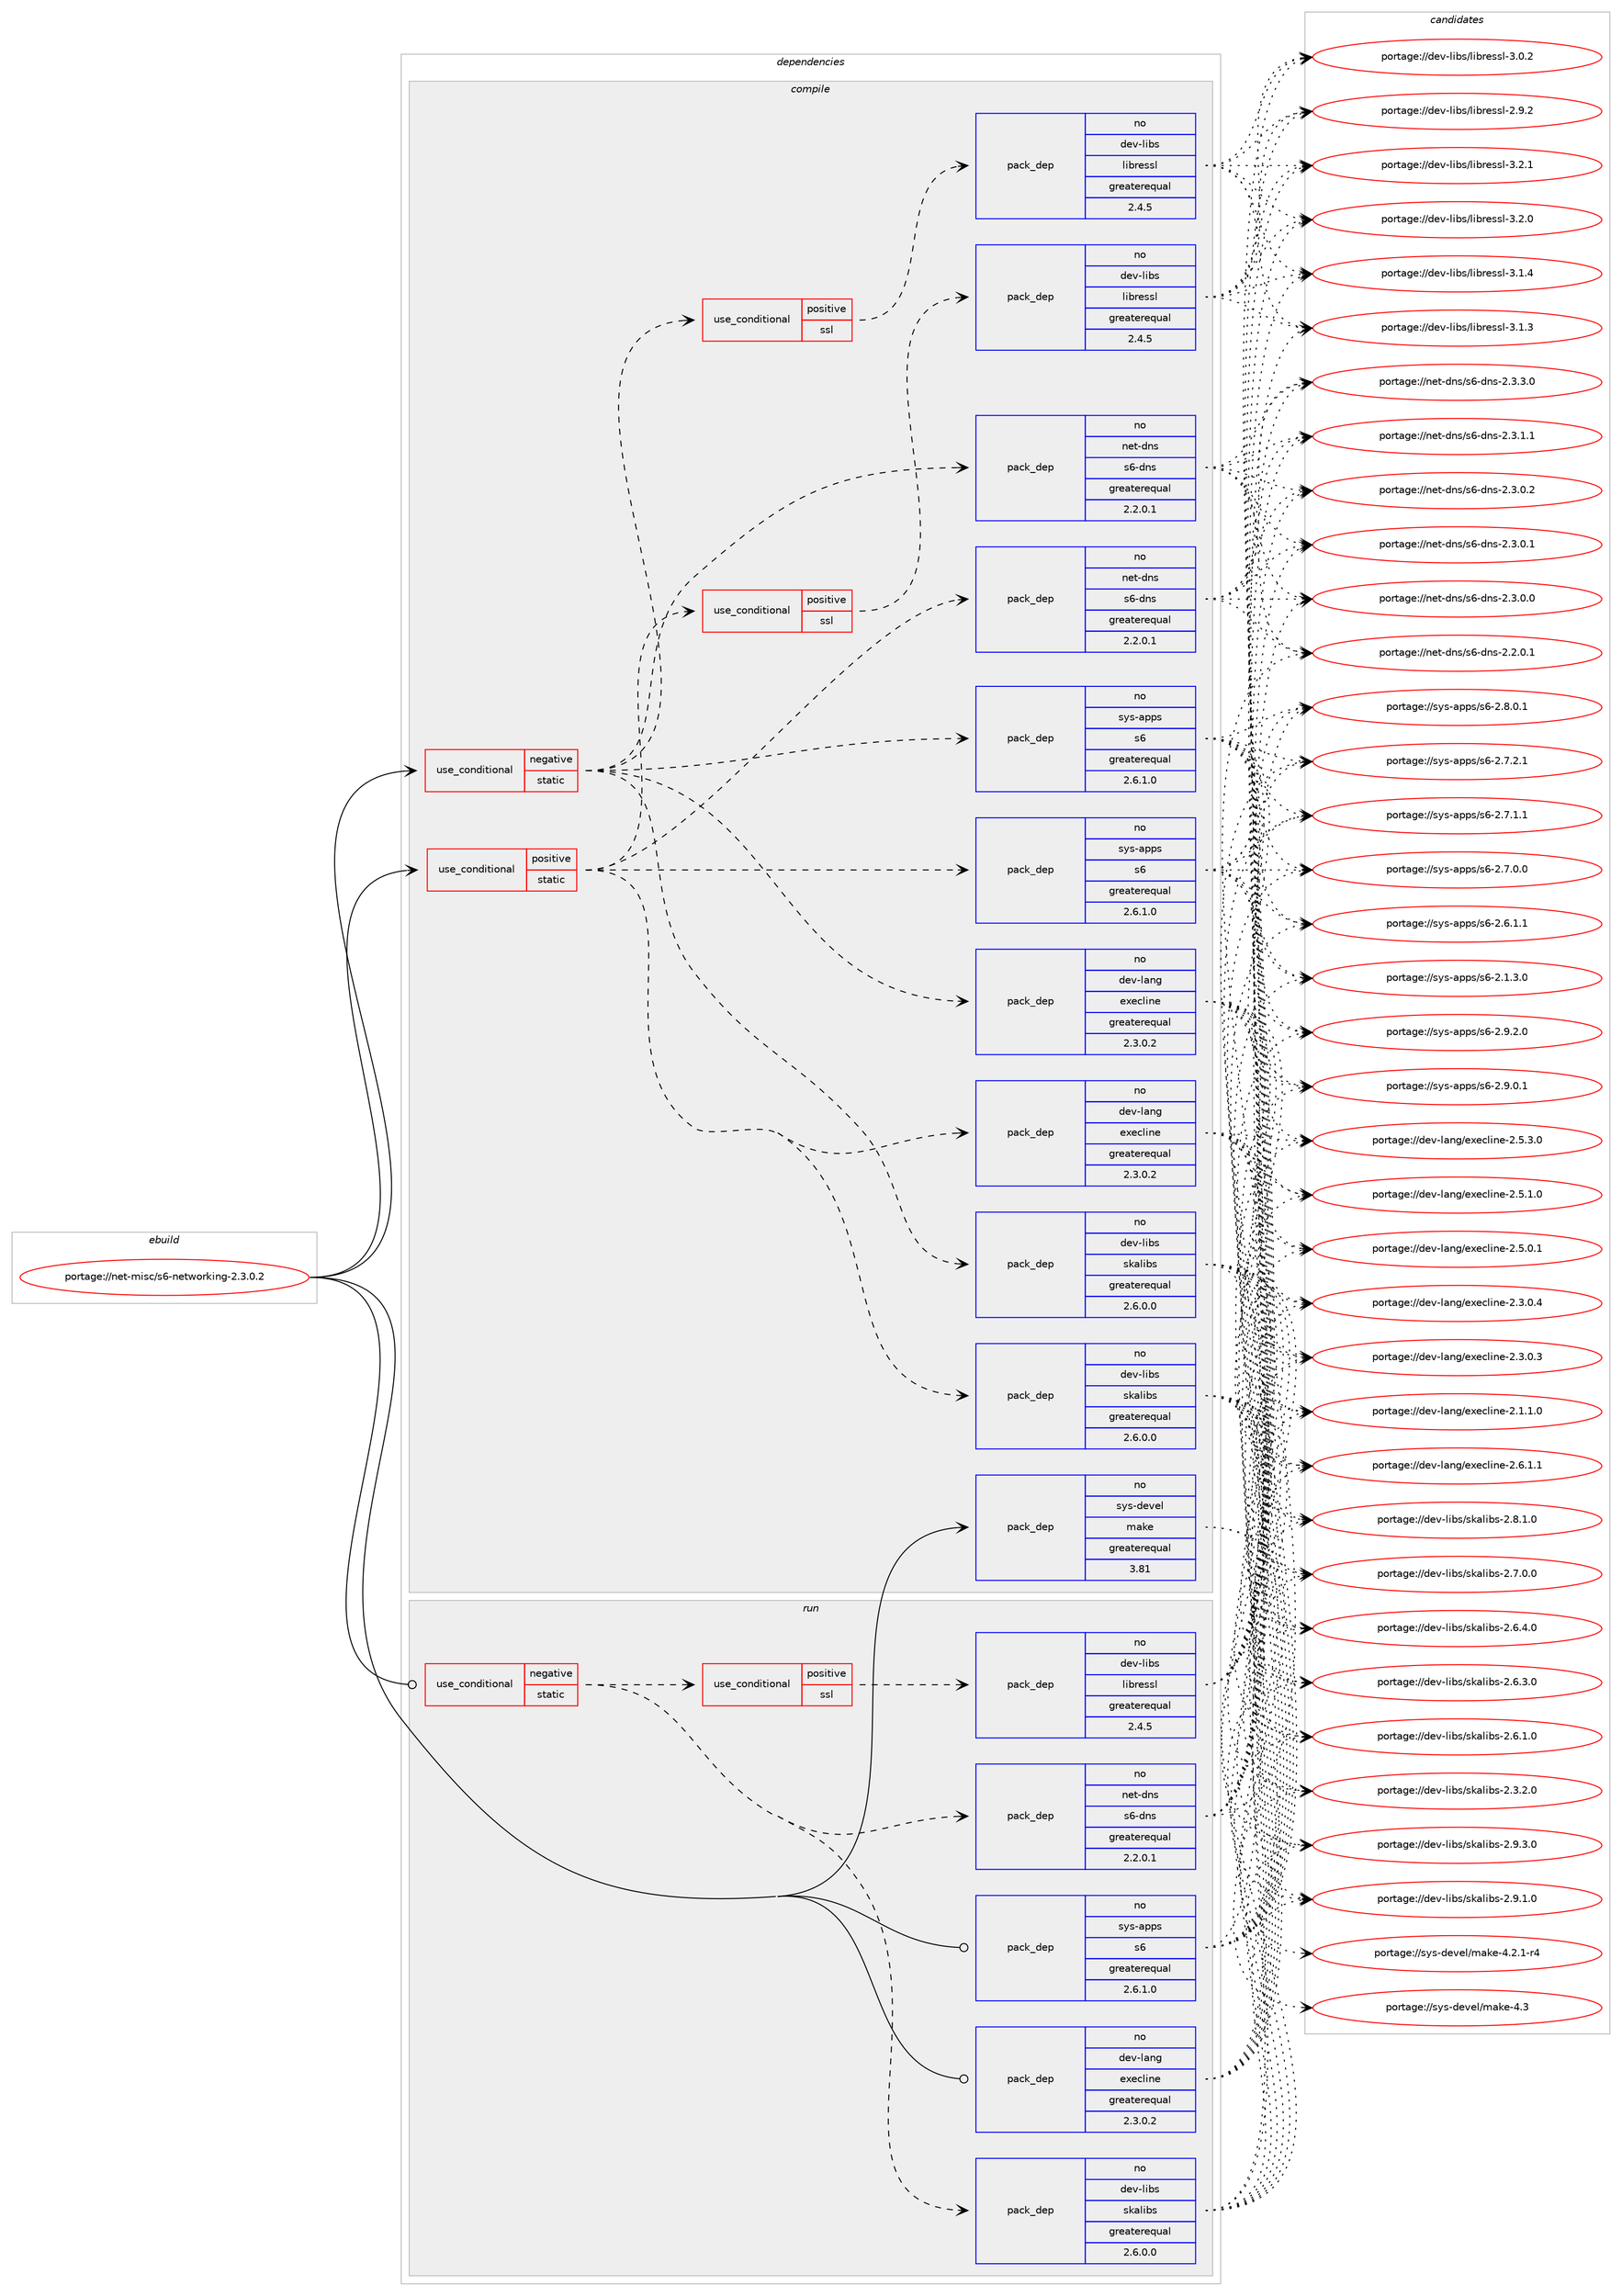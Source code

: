 digraph prolog {

# *************
# Graph options
# *************

newrank=true;
concentrate=true;
compound=true;
graph [rankdir=LR,fontname=Helvetica,fontsize=10,ranksep=1.5];#, ranksep=2.5, nodesep=0.2];
edge  [arrowhead=vee];
node  [fontname=Helvetica,fontsize=10];

# **********
# The ebuild
# **********

subgraph cluster_leftcol {
color=gray;
rank=same;
label=<<i>ebuild</i>>;
id [label="portage://net-misc/s6-networking-2.3.0.2", color=red, width=4, href="../net-misc/s6-networking-2.3.0.2.svg"];
}

# ****************
# The dependencies
# ****************

subgraph cluster_midcol {
color=gray;
label=<<i>dependencies</i>>;
subgraph cluster_compile {
fillcolor="#eeeeee";
style=filled;
label=<<i>compile</i>>;
subgraph cond367 {
dependency2860 [label=<<TABLE BORDER="0" CELLBORDER="1" CELLSPACING="0" CELLPADDING="4"><TR><TD ROWSPAN="3" CELLPADDING="10">use_conditional</TD></TR><TR><TD>negative</TD></TR><TR><TD>static</TD></TR></TABLE>>, shape=none, color=red];
subgraph pack2452 {
dependency2861 [label=<<TABLE BORDER="0" CELLBORDER="1" CELLSPACING="0" CELLPADDING="4" WIDTH="220"><TR><TD ROWSPAN="6" CELLPADDING="30">pack_dep</TD></TR><TR><TD WIDTH="110">no</TD></TR><TR><TD>dev-lang</TD></TR><TR><TD>execline</TD></TR><TR><TD>greaterequal</TD></TR><TR><TD>2.3.0.2</TD></TR></TABLE>>, shape=none, color=blue];
}
dependency2860:e -> dependency2861:w [weight=20,style="dashed",arrowhead="vee"];
subgraph pack2453 {
dependency2862 [label=<<TABLE BORDER="0" CELLBORDER="1" CELLSPACING="0" CELLPADDING="4" WIDTH="220"><TR><TD ROWSPAN="6" CELLPADDING="30">pack_dep</TD></TR><TR><TD WIDTH="110">no</TD></TR><TR><TD>dev-libs</TD></TR><TR><TD>skalibs</TD></TR><TR><TD>greaterequal</TD></TR><TR><TD>2.6.0.0</TD></TR></TABLE>>, shape=none, color=blue];
}
dependency2860:e -> dependency2862:w [weight=20,style="dashed",arrowhead="vee"];
subgraph pack2454 {
dependency2863 [label=<<TABLE BORDER="0" CELLBORDER="1" CELLSPACING="0" CELLPADDING="4" WIDTH="220"><TR><TD ROWSPAN="6" CELLPADDING="30">pack_dep</TD></TR><TR><TD WIDTH="110">no</TD></TR><TR><TD>net-dns</TD></TR><TR><TD>s6-dns</TD></TR><TR><TD>greaterequal</TD></TR><TR><TD>2.2.0.1</TD></TR></TABLE>>, shape=none, color=blue];
}
dependency2860:e -> dependency2863:w [weight=20,style="dashed",arrowhead="vee"];
subgraph pack2455 {
dependency2864 [label=<<TABLE BORDER="0" CELLBORDER="1" CELLSPACING="0" CELLPADDING="4" WIDTH="220"><TR><TD ROWSPAN="6" CELLPADDING="30">pack_dep</TD></TR><TR><TD WIDTH="110">no</TD></TR><TR><TD>sys-apps</TD></TR><TR><TD>s6</TD></TR><TR><TD>greaterequal</TD></TR><TR><TD>2.6.1.0</TD></TR></TABLE>>, shape=none, color=blue];
}
dependency2860:e -> dependency2864:w [weight=20,style="dashed",arrowhead="vee"];
subgraph cond368 {
dependency2865 [label=<<TABLE BORDER="0" CELLBORDER="1" CELLSPACING="0" CELLPADDING="4"><TR><TD ROWSPAN="3" CELLPADDING="10">use_conditional</TD></TR><TR><TD>positive</TD></TR><TR><TD>ssl</TD></TR></TABLE>>, shape=none, color=red];
subgraph pack2456 {
dependency2866 [label=<<TABLE BORDER="0" CELLBORDER="1" CELLSPACING="0" CELLPADDING="4" WIDTH="220"><TR><TD ROWSPAN="6" CELLPADDING="30">pack_dep</TD></TR><TR><TD WIDTH="110">no</TD></TR><TR><TD>dev-libs</TD></TR><TR><TD>libressl</TD></TR><TR><TD>greaterequal</TD></TR><TR><TD>2.4.5</TD></TR></TABLE>>, shape=none, color=blue];
}
dependency2865:e -> dependency2866:w [weight=20,style="dashed",arrowhead="vee"];
}
dependency2860:e -> dependency2865:w [weight=20,style="dashed",arrowhead="vee"];
}
id:e -> dependency2860:w [weight=20,style="solid",arrowhead="vee"];
subgraph cond369 {
dependency2867 [label=<<TABLE BORDER="0" CELLBORDER="1" CELLSPACING="0" CELLPADDING="4"><TR><TD ROWSPAN="3" CELLPADDING="10">use_conditional</TD></TR><TR><TD>positive</TD></TR><TR><TD>static</TD></TR></TABLE>>, shape=none, color=red];
subgraph pack2457 {
dependency2868 [label=<<TABLE BORDER="0" CELLBORDER="1" CELLSPACING="0" CELLPADDING="4" WIDTH="220"><TR><TD ROWSPAN="6" CELLPADDING="30">pack_dep</TD></TR><TR><TD WIDTH="110">no</TD></TR><TR><TD>dev-lang</TD></TR><TR><TD>execline</TD></TR><TR><TD>greaterequal</TD></TR><TR><TD>2.3.0.2</TD></TR></TABLE>>, shape=none, color=blue];
}
dependency2867:e -> dependency2868:w [weight=20,style="dashed",arrowhead="vee"];
subgraph pack2458 {
dependency2869 [label=<<TABLE BORDER="0" CELLBORDER="1" CELLSPACING="0" CELLPADDING="4" WIDTH="220"><TR><TD ROWSPAN="6" CELLPADDING="30">pack_dep</TD></TR><TR><TD WIDTH="110">no</TD></TR><TR><TD>dev-libs</TD></TR><TR><TD>skalibs</TD></TR><TR><TD>greaterequal</TD></TR><TR><TD>2.6.0.0</TD></TR></TABLE>>, shape=none, color=blue];
}
dependency2867:e -> dependency2869:w [weight=20,style="dashed",arrowhead="vee"];
subgraph pack2459 {
dependency2870 [label=<<TABLE BORDER="0" CELLBORDER="1" CELLSPACING="0" CELLPADDING="4" WIDTH="220"><TR><TD ROWSPAN="6" CELLPADDING="30">pack_dep</TD></TR><TR><TD WIDTH="110">no</TD></TR><TR><TD>net-dns</TD></TR><TR><TD>s6-dns</TD></TR><TR><TD>greaterequal</TD></TR><TR><TD>2.2.0.1</TD></TR></TABLE>>, shape=none, color=blue];
}
dependency2867:e -> dependency2870:w [weight=20,style="dashed",arrowhead="vee"];
subgraph pack2460 {
dependency2871 [label=<<TABLE BORDER="0" CELLBORDER="1" CELLSPACING="0" CELLPADDING="4" WIDTH="220"><TR><TD ROWSPAN="6" CELLPADDING="30">pack_dep</TD></TR><TR><TD WIDTH="110">no</TD></TR><TR><TD>sys-apps</TD></TR><TR><TD>s6</TD></TR><TR><TD>greaterequal</TD></TR><TR><TD>2.6.1.0</TD></TR></TABLE>>, shape=none, color=blue];
}
dependency2867:e -> dependency2871:w [weight=20,style="dashed",arrowhead="vee"];
subgraph cond370 {
dependency2872 [label=<<TABLE BORDER="0" CELLBORDER="1" CELLSPACING="0" CELLPADDING="4"><TR><TD ROWSPAN="3" CELLPADDING="10">use_conditional</TD></TR><TR><TD>positive</TD></TR><TR><TD>ssl</TD></TR></TABLE>>, shape=none, color=red];
subgraph pack2461 {
dependency2873 [label=<<TABLE BORDER="0" CELLBORDER="1" CELLSPACING="0" CELLPADDING="4" WIDTH="220"><TR><TD ROWSPAN="6" CELLPADDING="30">pack_dep</TD></TR><TR><TD WIDTH="110">no</TD></TR><TR><TD>dev-libs</TD></TR><TR><TD>libressl</TD></TR><TR><TD>greaterequal</TD></TR><TR><TD>2.4.5</TD></TR></TABLE>>, shape=none, color=blue];
}
dependency2872:e -> dependency2873:w [weight=20,style="dashed",arrowhead="vee"];
}
dependency2867:e -> dependency2872:w [weight=20,style="dashed",arrowhead="vee"];
}
id:e -> dependency2867:w [weight=20,style="solid",arrowhead="vee"];
subgraph pack2462 {
dependency2874 [label=<<TABLE BORDER="0" CELLBORDER="1" CELLSPACING="0" CELLPADDING="4" WIDTH="220"><TR><TD ROWSPAN="6" CELLPADDING="30">pack_dep</TD></TR><TR><TD WIDTH="110">no</TD></TR><TR><TD>sys-devel</TD></TR><TR><TD>make</TD></TR><TR><TD>greaterequal</TD></TR><TR><TD>3.81</TD></TR></TABLE>>, shape=none, color=blue];
}
id:e -> dependency2874:w [weight=20,style="solid",arrowhead="vee"];
}
subgraph cluster_compileandrun {
fillcolor="#eeeeee";
style=filled;
label=<<i>compile and run</i>>;
}
subgraph cluster_run {
fillcolor="#eeeeee";
style=filled;
label=<<i>run</i>>;
subgraph cond371 {
dependency2875 [label=<<TABLE BORDER="0" CELLBORDER="1" CELLSPACING="0" CELLPADDING="4"><TR><TD ROWSPAN="3" CELLPADDING="10">use_conditional</TD></TR><TR><TD>negative</TD></TR><TR><TD>static</TD></TR></TABLE>>, shape=none, color=red];
subgraph pack2463 {
dependency2876 [label=<<TABLE BORDER="0" CELLBORDER="1" CELLSPACING="0" CELLPADDING="4" WIDTH="220"><TR><TD ROWSPAN="6" CELLPADDING="30">pack_dep</TD></TR><TR><TD WIDTH="110">no</TD></TR><TR><TD>dev-libs</TD></TR><TR><TD>skalibs</TD></TR><TR><TD>greaterequal</TD></TR><TR><TD>2.6.0.0</TD></TR></TABLE>>, shape=none, color=blue];
}
dependency2875:e -> dependency2876:w [weight=20,style="dashed",arrowhead="vee"];
subgraph pack2464 {
dependency2877 [label=<<TABLE BORDER="0" CELLBORDER="1" CELLSPACING="0" CELLPADDING="4" WIDTH="220"><TR><TD ROWSPAN="6" CELLPADDING="30">pack_dep</TD></TR><TR><TD WIDTH="110">no</TD></TR><TR><TD>net-dns</TD></TR><TR><TD>s6-dns</TD></TR><TR><TD>greaterequal</TD></TR><TR><TD>2.2.0.1</TD></TR></TABLE>>, shape=none, color=blue];
}
dependency2875:e -> dependency2877:w [weight=20,style="dashed",arrowhead="vee"];
subgraph cond372 {
dependency2878 [label=<<TABLE BORDER="0" CELLBORDER="1" CELLSPACING="0" CELLPADDING="4"><TR><TD ROWSPAN="3" CELLPADDING="10">use_conditional</TD></TR><TR><TD>positive</TD></TR><TR><TD>ssl</TD></TR></TABLE>>, shape=none, color=red];
subgraph pack2465 {
dependency2879 [label=<<TABLE BORDER="0" CELLBORDER="1" CELLSPACING="0" CELLPADDING="4" WIDTH="220"><TR><TD ROWSPAN="6" CELLPADDING="30">pack_dep</TD></TR><TR><TD WIDTH="110">no</TD></TR><TR><TD>dev-libs</TD></TR><TR><TD>libressl</TD></TR><TR><TD>greaterequal</TD></TR><TR><TD>2.4.5</TD></TR></TABLE>>, shape=none, color=blue];
}
dependency2878:e -> dependency2879:w [weight=20,style="dashed",arrowhead="vee"];
}
dependency2875:e -> dependency2878:w [weight=20,style="dashed",arrowhead="vee"];
}
id:e -> dependency2875:w [weight=20,style="solid",arrowhead="odot"];
subgraph pack2466 {
dependency2880 [label=<<TABLE BORDER="0" CELLBORDER="1" CELLSPACING="0" CELLPADDING="4" WIDTH="220"><TR><TD ROWSPAN="6" CELLPADDING="30">pack_dep</TD></TR><TR><TD WIDTH="110">no</TD></TR><TR><TD>dev-lang</TD></TR><TR><TD>execline</TD></TR><TR><TD>greaterequal</TD></TR><TR><TD>2.3.0.2</TD></TR></TABLE>>, shape=none, color=blue];
}
id:e -> dependency2880:w [weight=20,style="solid",arrowhead="odot"];
subgraph pack2467 {
dependency2881 [label=<<TABLE BORDER="0" CELLBORDER="1" CELLSPACING="0" CELLPADDING="4" WIDTH="220"><TR><TD ROWSPAN="6" CELLPADDING="30">pack_dep</TD></TR><TR><TD WIDTH="110">no</TD></TR><TR><TD>sys-apps</TD></TR><TR><TD>s6</TD></TR><TR><TD>greaterequal</TD></TR><TR><TD>2.6.1.0</TD></TR></TABLE>>, shape=none, color=blue];
}
id:e -> dependency2881:w [weight=20,style="solid",arrowhead="odot"];
}
}

# **************
# The candidates
# **************

subgraph cluster_choices {
rank=same;
color=gray;
label=<<i>candidates</i>>;

subgraph choice2452 {
color=black;
nodesep=1;
choice100101118451089711010347101120101991081051101014550465446494649 [label="portage://dev-lang/execline-2.6.1.1", color=red, width=4,href="../dev-lang/execline-2.6.1.1.svg"];
choice100101118451089711010347101120101991081051101014550465346514648 [label="portage://dev-lang/execline-2.5.3.0", color=red, width=4,href="../dev-lang/execline-2.5.3.0.svg"];
choice100101118451089711010347101120101991081051101014550465346494648 [label="portage://dev-lang/execline-2.5.1.0", color=red, width=4,href="../dev-lang/execline-2.5.1.0.svg"];
choice100101118451089711010347101120101991081051101014550465346484649 [label="portage://dev-lang/execline-2.5.0.1", color=red, width=4,href="../dev-lang/execline-2.5.0.1.svg"];
choice100101118451089711010347101120101991081051101014550465146484652 [label="portage://dev-lang/execline-2.3.0.4", color=red, width=4,href="../dev-lang/execline-2.3.0.4.svg"];
choice100101118451089711010347101120101991081051101014550465146484651 [label="portage://dev-lang/execline-2.3.0.3", color=red, width=4,href="../dev-lang/execline-2.3.0.3.svg"];
choice100101118451089711010347101120101991081051101014550464946494648 [label="portage://dev-lang/execline-2.1.1.0", color=red, width=4,href="../dev-lang/execline-2.1.1.0.svg"];
dependency2861:e -> choice100101118451089711010347101120101991081051101014550465446494649:w [style=dotted,weight="100"];
dependency2861:e -> choice100101118451089711010347101120101991081051101014550465346514648:w [style=dotted,weight="100"];
dependency2861:e -> choice100101118451089711010347101120101991081051101014550465346494648:w [style=dotted,weight="100"];
dependency2861:e -> choice100101118451089711010347101120101991081051101014550465346484649:w [style=dotted,weight="100"];
dependency2861:e -> choice100101118451089711010347101120101991081051101014550465146484652:w [style=dotted,weight="100"];
dependency2861:e -> choice100101118451089711010347101120101991081051101014550465146484651:w [style=dotted,weight="100"];
dependency2861:e -> choice100101118451089711010347101120101991081051101014550464946494648:w [style=dotted,weight="100"];
}
subgraph choice2453 {
color=black;
nodesep=1;
choice10010111845108105981154711510797108105981154550465746514648 [label="portage://dev-libs/skalibs-2.9.3.0", color=red, width=4,href="../dev-libs/skalibs-2.9.3.0.svg"];
choice10010111845108105981154711510797108105981154550465746494648 [label="portage://dev-libs/skalibs-2.9.1.0", color=red, width=4,href="../dev-libs/skalibs-2.9.1.0.svg"];
choice10010111845108105981154711510797108105981154550465646494648 [label="portage://dev-libs/skalibs-2.8.1.0", color=red, width=4,href="../dev-libs/skalibs-2.8.1.0.svg"];
choice10010111845108105981154711510797108105981154550465546484648 [label="portage://dev-libs/skalibs-2.7.0.0", color=red, width=4,href="../dev-libs/skalibs-2.7.0.0.svg"];
choice10010111845108105981154711510797108105981154550465446524648 [label="portage://dev-libs/skalibs-2.6.4.0", color=red, width=4,href="../dev-libs/skalibs-2.6.4.0.svg"];
choice10010111845108105981154711510797108105981154550465446514648 [label="portage://dev-libs/skalibs-2.6.3.0", color=red, width=4,href="../dev-libs/skalibs-2.6.3.0.svg"];
choice10010111845108105981154711510797108105981154550465446494648 [label="portage://dev-libs/skalibs-2.6.1.0", color=red, width=4,href="../dev-libs/skalibs-2.6.1.0.svg"];
choice10010111845108105981154711510797108105981154550465146504648 [label="portage://dev-libs/skalibs-2.3.2.0", color=red, width=4,href="../dev-libs/skalibs-2.3.2.0.svg"];
dependency2862:e -> choice10010111845108105981154711510797108105981154550465746514648:w [style=dotted,weight="100"];
dependency2862:e -> choice10010111845108105981154711510797108105981154550465746494648:w [style=dotted,weight="100"];
dependency2862:e -> choice10010111845108105981154711510797108105981154550465646494648:w [style=dotted,weight="100"];
dependency2862:e -> choice10010111845108105981154711510797108105981154550465546484648:w [style=dotted,weight="100"];
dependency2862:e -> choice10010111845108105981154711510797108105981154550465446524648:w [style=dotted,weight="100"];
dependency2862:e -> choice10010111845108105981154711510797108105981154550465446514648:w [style=dotted,weight="100"];
dependency2862:e -> choice10010111845108105981154711510797108105981154550465446494648:w [style=dotted,weight="100"];
dependency2862:e -> choice10010111845108105981154711510797108105981154550465146504648:w [style=dotted,weight="100"];
}
subgraph choice2454 {
color=black;
nodesep=1;
choice110101116451001101154711554451001101154550465146514648 [label="portage://net-dns/s6-dns-2.3.3.0", color=red, width=4,href="../net-dns/s6-dns-2.3.3.0.svg"];
choice110101116451001101154711554451001101154550465146494649 [label="portage://net-dns/s6-dns-2.3.1.1", color=red, width=4,href="../net-dns/s6-dns-2.3.1.1.svg"];
choice110101116451001101154711554451001101154550465146484650 [label="portage://net-dns/s6-dns-2.3.0.2", color=red, width=4,href="../net-dns/s6-dns-2.3.0.2.svg"];
choice110101116451001101154711554451001101154550465146484649 [label="portage://net-dns/s6-dns-2.3.0.1", color=red, width=4,href="../net-dns/s6-dns-2.3.0.1.svg"];
choice110101116451001101154711554451001101154550465146484648 [label="portage://net-dns/s6-dns-2.3.0.0", color=red, width=4,href="../net-dns/s6-dns-2.3.0.0.svg"];
choice110101116451001101154711554451001101154550465046484649 [label="portage://net-dns/s6-dns-2.2.0.1", color=red, width=4,href="../net-dns/s6-dns-2.2.0.1.svg"];
dependency2863:e -> choice110101116451001101154711554451001101154550465146514648:w [style=dotted,weight="100"];
dependency2863:e -> choice110101116451001101154711554451001101154550465146494649:w [style=dotted,weight="100"];
dependency2863:e -> choice110101116451001101154711554451001101154550465146484650:w [style=dotted,weight="100"];
dependency2863:e -> choice110101116451001101154711554451001101154550465146484649:w [style=dotted,weight="100"];
dependency2863:e -> choice110101116451001101154711554451001101154550465146484648:w [style=dotted,weight="100"];
dependency2863:e -> choice110101116451001101154711554451001101154550465046484649:w [style=dotted,weight="100"];
}
subgraph choice2455 {
color=black;
nodesep=1;
choice115121115459711211211547115544550465746504648 [label="portage://sys-apps/s6-2.9.2.0", color=red, width=4,href="../sys-apps/s6-2.9.2.0.svg"];
choice115121115459711211211547115544550465746484649 [label="portage://sys-apps/s6-2.9.0.1", color=red, width=4,href="../sys-apps/s6-2.9.0.1.svg"];
choice115121115459711211211547115544550465646484649 [label="portage://sys-apps/s6-2.8.0.1", color=red, width=4,href="../sys-apps/s6-2.8.0.1.svg"];
choice115121115459711211211547115544550465546504649 [label="portage://sys-apps/s6-2.7.2.1", color=red, width=4,href="../sys-apps/s6-2.7.2.1.svg"];
choice115121115459711211211547115544550465546494649 [label="portage://sys-apps/s6-2.7.1.1", color=red, width=4,href="../sys-apps/s6-2.7.1.1.svg"];
choice115121115459711211211547115544550465546484648 [label="portage://sys-apps/s6-2.7.0.0", color=red, width=4,href="../sys-apps/s6-2.7.0.0.svg"];
choice115121115459711211211547115544550465446494649 [label="portage://sys-apps/s6-2.6.1.1", color=red, width=4,href="../sys-apps/s6-2.6.1.1.svg"];
choice115121115459711211211547115544550464946514648 [label="portage://sys-apps/s6-2.1.3.0", color=red, width=4,href="../sys-apps/s6-2.1.3.0.svg"];
dependency2864:e -> choice115121115459711211211547115544550465746504648:w [style=dotted,weight="100"];
dependency2864:e -> choice115121115459711211211547115544550465746484649:w [style=dotted,weight="100"];
dependency2864:e -> choice115121115459711211211547115544550465646484649:w [style=dotted,weight="100"];
dependency2864:e -> choice115121115459711211211547115544550465546504649:w [style=dotted,weight="100"];
dependency2864:e -> choice115121115459711211211547115544550465546494649:w [style=dotted,weight="100"];
dependency2864:e -> choice115121115459711211211547115544550465546484648:w [style=dotted,weight="100"];
dependency2864:e -> choice115121115459711211211547115544550465446494649:w [style=dotted,weight="100"];
dependency2864:e -> choice115121115459711211211547115544550464946514648:w [style=dotted,weight="100"];
}
subgraph choice2456 {
color=black;
nodesep=1;
choice10010111845108105981154710810598114101115115108455146504649 [label="portage://dev-libs/libressl-3.2.1", color=red, width=4,href="../dev-libs/libressl-3.2.1.svg"];
choice10010111845108105981154710810598114101115115108455146504648 [label="portage://dev-libs/libressl-3.2.0", color=red, width=4,href="../dev-libs/libressl-3.2.0.svg"];
choice10010111845108105981154710810598114101115115108455146494652 [label="portage://dev-libs/libressl-3.1.4", color=red, width=4,href="../dev-libs/libressl-3.1.4.svg"];
choice10010111845108105981154710810598114101115115108455146494651 [label="portage://dev-libs/libressl-3.1.3", color=red, width=4,href="../dev-libs/libressl-3.1.3.svg"];
choice10010111845108105981154710810598114101115115108455146484650 [label="portage://dev-libs/libressl-3.0.2", color=red, width=4,href="../dev-libs/libressl-3.0.2.svg"];
choice10010111845108105981154710810598114101115115108455046574650 [label="portage://dev-libs/libressl-2.9.2", color=red, width=4,href="../dev-libs/libressl-2.9.2.svg"];
dependency2866:e -> choice10010111845108105981154710810598114101115115108455146504649:w [style=dotted,weight="100"];
dependency2866:e -> choice10010111845108105981154710810598114101115115108455146504648:w [style=dotted,weight="100"];
dependency2866:e -> choice10010111845108105981154710810598114101115115108455146494652:w [style=dotted,weight="100"];
dependency2866:e -> choice10010111845108105981154710810598114101115115108455146494651:w [style=dotted,weight="100"];
dependency2866:e -> choice10010111845108105981154710810598114101115115108455146484650:w [style=dotted,weight="100"];
dependency2866:e -> choice10010111845108105981154710810598114101115115108455046574650:w [style=dotted,weight="100"];
}
subgraph choice2457 {
color=black;
nodesep=1;
choice100101118451089711010347101120101991081051101014550465446494649 [label="portage://dev-lang/execline-2.6.1.1", color=red, width=4,href="../dev-lang/execline-2.6.1.1.svg"];
choice100101118451089711010347101120101991081051101014550465346514648 [label="portage://dev-lang/execline-2.5.3.0", color=red, width=4,href="../dev-lang/execline-2.5.3.0.svg"];
choice100101118451089711010347101120101991081051101014550465346494648 [label="portage://dev-lang/execline-2.5.1.0", color=red, width=4,href="../dev-lang/execline-2.5.1.0.svg"];
choice100101118451089711010347101120101991081051101014550465346484649 [label="portage://dev-lang/execline-2.5.0.1", color=red, width=4,href="../dev-lang/execline-2.5.0.1.svg"];
choice100101118451089711010347101120101991081051101014550465146484652 [label="portage://dev-lang/execline-2.3.0.4", color=red, width=4,href="../dev-lang/execline-2.3.0.4.svg"];
choice100101118451089711010347101120101991081051101014550465146484651 [label="portage://dev-lang/execline-2.3.0.3", color=red, width=4,href="../dev-lang/execline-2.3.0.3.svg"];
choice100101118451089711010347101120101991081051101014550464946494648 [label="portage://dev-lang/execline-2.1.1.0", color=red, width=4,href="../dev-lang/execline-2.1.1.0.svg"];
dependency2868:e -> choice100101118451089711010347101120101991081051101014550465446494649:w [style=dotted,weight="100"];
dependency2868:e -> choice100101118451089711010347101120101991081051101014550465346514648:w [style=dotted,weight="100"];
dependency2868:e -> choice100101118451089711010347101120101991081051101014550465346494648:w [style=dotted,weight="100"];
dependency2868:e -> choice100101118451089711010347101120101991081051101014550465346484649:w [style=dotted,weight="100"];
dependency2868:e -> choice100101118451089711010347101120101991081051101014550465146484652:w [style=dotted,weight="100"];
dependency2868:e -> choice100101118451089711010347101120101991081051101014550465146484651:w [style=dotted,weight="100"];
dependency2868:e -> choice100101118451089711010347101120101991081051101014550464946494648:w [style=dotted,weight="100"];
}
subgraph choice2458 {
color=black;
nodesep=1;
choice10010111845108105981154711510797108105981154550465746514648 [label="portage://dev-libs/skalibs-2.9.3.0", color=red, width=4,href="../dev-libs/skalibs-2.9.3.0.svg"];
choice10010111845108105981154711510797108105981154550465746494648 [label="portage://dev-libs/skalibs-2.9.1.0", color=red, width=4,href="../dev-libs/skalibs-2.9.1.0.svg"];
choice10010111845108105981154711510797108105981154550465646494648 [label="portage://dev-libs/skalibs-2.8.1.0", color=red, width=4,href="../dev-libs/skalibs-2.8.1.0.svg"];
choice10010111845108105981154711510797108105981154550465546484648 [label="portage://dev-libs/skalibs-2.7.0.0", color=red, width=4,href="../dev-libs/skalibs-2.7.0.0.svg"];
choice10010111845108105981154711510797108105981154550465446524648 [label="portage://dev-libs/skalibs-2.6.4.0", color=red, width=4,href="../dev-libs/skalibs-2.6.4.0.svg"];
choice10010111845108105981154711510797108105981154550465446514648 [label="portage://dev-libs/skalibs-2.6.3.0", color=red, width=4,href="../dev-libs/skalibs-2.6.3.0.svg"];
choice10010111845108105981154711510797108105981154550465446494648 [label="portage://dev-libs/skalibs-2.6.1.0", color=red, width=4,href="../dev-libs/skalibs-2.6.1.0.svg"];
choice10010111845108105981154711510797108105981154550465146504648 [label="portage://dev-libs/skalibs-2.3.2.0", color=red, width=4,href="../dev-libs/skalibs-2.3.2.0.svg"];
dependency2869:e -> choice10010111845108105981154711510797108105981154550465746514648:w [style=dotted,weight="100"];
dependency2869:e -> choice10010111845108105981154711510797108105981154550465746494648:w [style=dotted,weight="100"];
dependency2869:e -> choice10010111845108105981154711510797108105981154550465646494648:w [style=dotted,weight="100"];
dependency2869:e -> choice10010111845108105981154711510797108105981154550465546484648:w [style=dotted,weight="100"];
dependency2869:e -> choice10010111845108105981154711510797108105981154550465446524648:w [style=dotted,weight="100"];
dependency2869:e -> choice10010111845108105981154711510797108105981154550465446514648:w [style=dotted,weight="100"];
dependency2869:e -> choice10010111845108105981154711510797108105981154550465446494648:w [style=dotted,weight="100"];
dependency2869:e -> choice10010111845108105981154711510797108105981154550465146504648:w [style=dotted,weight="100"];
}
subgraph choice2459 {
color=black;
nodesep=1;
choice110101116451001101154711554451001101154550465146514648 [label="portage://net-dns/s6-dns-2.3.3.0", color=red, width=4,href="../net-dns/s6-dns-2.3.3.0.svg"];
choice110101116451001101154711554451001101154550465146494649 [label="portage://net-dns/s6-dns-2.3.1.1", color=red, width=4,href="../net-dns/s6-dns-2.3.1.1.svg"];
choice110101116451001101154711554451001101154550465146484650 [label="portage://net-dns/s6-dns-2.3.0.2", color=red, width=4,href="../net-dns/s6-dns-2.3.0.2.svg"];
choice110101116451001101154711554451001101154550465146484649 [label="portage://net-dns/s6-dns-2.3.0.1", color=red, width=4,href="../net-dns/s6-dns-2.3.0.1.svg"];
choice110101116451001101154711554451001101154550465146484648 [label="portage://net-dns/s6-dns-2.3.0.0", color=red, width=4,href="../net-dns/s6-dns-2.3.0.0.svg"];
choice110101116451001101154711554451001101154550465046484649 [label="portage://net-dns/s6-dns-2.2.0.1", color=red, width=4,href="../net-dns/s6-dns-2.2.0.1.svg"];
dependency2870:e -> choice110101116451001101154711554451001101154550465146514648:w [style=dotted,weight="100"];
dependency2870:e -> choice110101116451001101154711554451001101154550465146494649:w [style=dotted,weight="100"];
dependency2870:e -> choice110101116451001101154711554451001101154550465146484650:w [style=dotted,weight="100"];
dependency2870:e -> choice110101116451001101154711554451001101154550465146484649:w [style=dotted,weight="100"];
dependency2870:e -> choice110101116451001101154711554451001101154550465146484648:w [style=dotted,weight="100"];
dependency2870:e -> choice110101116451001101154711554451001101154550465046484649:w [style=dotted,weight="100"];
}
subgraph choice2460 {
color=black;
nodesep=1;
choice115121115459711211211547115544550465746504648 [label="portage://sys-apps/s6-2.9.2.0", color=red, width=4,href="../sys-apps/s6-2.9.2.0.svg"];
choice115121115459711211211547115544550465746484649 [label="portage://sys-apps/s6-2.9.0.1", color=red, width=4,href="../sys-apps/s6-2.9.0.1.svg"];
choice115121115459711211211547115544550465646484649 [label="portage://sys-apps/s6-2.8.0.1", color=red, width=4,href="../sys-apps/s6-2.8.0.1.svg"];
choice115121115459711211211547115544550465546504649 [label="portage://sys-apps/s6-2.7.2.1", color=red, width=4,href="../sys-apps/s6-2.7.2.1.svg"];
choice115121115459711211211547115544550465546494649 [label="portage://sys-apps/s6-2.7.1.1", color=red, width=4,href="../sys-apps/s6-2.7.1.1.svg"];
choice115121115459711211211547115544550465546484648 [label="portage://sys-apps/s6-2.7.0.0", color=red, width=4,href="../sys-apps/s6-2.7.0.0.svg"];
choice115121115459711211211547115544550465446494649 [label="portage://sys-apps/s6-2.6.1.1", color=red, width=4,href="../sys-apps/s6-2.6.1.1.svg"];
choice115121115459711211211547115544550464946514648 [label="portage://sys-apps/s6-2.1.3.0", color=red, width=4,href="../sys-apps/s6-2.1.3.0.svg"];
dependency2871:e -> choice115121115459711211211547115544550465746504648:w [style=dotted,weight="100"];
dependency2871:e -> choice115121115459711211211547115544550465746484649:w [style=dotted,weight="100"];
dependency2871:e -> choice115121115459711211211547115544550465646484649:w [style=dotted,weight="100"];
dependency2871:e -> choice115121115459711211211547115544550465546504649:w [style=dotted,weight="100"];
dependency2871:e -> choice115121115459711211211547115544550465546494649:w [style=dotted,weight="100"];
dependency2871:e -> choice115121115459711211211547115544550465546484648:w [style=dotted,weight="100"];
dependency2871:e -> choice115121115459711211211547115544550465446494649:w [style=dotted,weight="100"];
dependency2871:e -> choice115121115459711211211547115544550464946514648:w [style=dotted,weight="100"];
}
subgraph choice2461 {
color=black;
nodesep=1;
choice10010111845108105981154710810598114101115115108455146504649 [label="portage://dev-libs/libressl-3.2.1", color=red, width=4,href="../dev-libs/libressl-3.2.1.svg"];
choice10010111845108105981154710810598114101115115108455146504648 [label="portage://dev-libs/libressl-3.2.0", color=red, width=4,href="../dev-libs/libressl-3.2.0.svg"];
choice10010111845108105981154710810598114101115115108455146494652 [label="portage://dev-libs/libressl-3.1.4", color=red, width=4,href="../dev-libs/libressl-3.1.4.svg"];
choice10010111845108105981154710810598114101115115108455146494651 [label="portage://dev-libs/libressl-3.1.3", color=red, width=4,href="../dev-libs/libressl-3.1.3.svg"];
choice10010111845108105981154710810598114101115115108455146484650 [label="portage://dev-libs/libressl-3.0.2", color=red, width=4,href="../dev-libs/libressl-3.0.2.svg"];
choice10010111845108105981154710810598114101115115108455046574650 [label="portage://dev-libs/libressl-2.9.2", color=red, width=4,href="../dev-libs/libressl-2.9.2.svg"];
dependency2873:e -> choice10010111845108105981154710810598114101115115108455146504649:w [style=dotted,weight="100"];
dependency2873:e -> choice10010111845108105981154710810598114101115115108455146504648:w [style=dotted,weight="100"];
dependency2873:e -> choice10010111845108105981154710810598114101115115108455146494652:w [style=dotted,weight="100"];
dependency2873:e -> choice10010111845108105981154710810598114101115115108455146494651:w [style=dotted,weight="100"];
dependency2873:e -> choice10010111845108105981154710810598114101115115108455146484650:w [style=dotted,weight="100"];
dependency2873:e -> choice10010111845108105981154710810598114101115115108455046574650:w [style=dotted,weight="100"];
}
subgraph choice2462 {
color=black;
nodesep=1;
choice11512111545100101118101108471099710710145524651 [label="portage://sys-devel/make-4.3", color=red, width=4,href="../sys-devel/make-4.3.svg"];
choice1151211154510010111810110847109971071014552465046494511452 [label="portage://sys-devel/make-4.2.1-r4", color=red, width=4,href="../sys-devel/make-4.2.1-r4.svg"];
dependency2874:e -> choice11512111545100101118101108471099710710145524651:w [style=dotted,weight="100"];
dependency2874:e -> choice1151211154510010111810110847109971071014552465046494511452:w [style=dotted,weight="100"];
}
subgraph choice2463 {
color=black;
nodesep=1;
choice10010111845108105981154711510797108105981154550465746514648 [label="portage://dev-libs/skalibs-2.9.3.0", color=red, width=4,href="../dev-libs/skalibs-2.9.3.0.svg"];
choice10010111845108105981154711510797108105981154550465746494648 [label="portage://dev-libs/skalibs-2.9.1.0", color=red, width=4,href="../dev-libs/skalibs-2.9.1.0.svg"];
choice10010111845108105981154711510797108105981154550465646494648 [label="portage://dev-libs/skalibs-2.8.1.0", color=red, width=4,href="../dev-libs/skalibs-2.8.1.0.svg"];
choice10010111845108105981154711510797108105981154550465546484648 [label="portage://dev-libs/skalibs-2.7.0.0", color=red, width=4,href="../dev-libs/skalibs-2.7.0.0.svg"];
choice10010111845108105981154711510797108105981154550465446524648 [label="portage://dev-libs/skalibs-2.6.4.0", color=red, width=4,href="../dev-libs/skalibs-2.6.4.0.svg"];
choice10010111845108105981154711510797108105981154550465446514648 [label="portage://dev-libs/skalibs-2.6.3.0", color=red, width=4,href="../dev-libs/skalibs-2.6.3.0.svg"];
choice10010111845108105981154711510797108105981154550465446494648 [label="portage://dev-libs/skalibs-2.6.1.0", color=red, width=4,href="../dev-libs/skalibs-2.6.1.0.svg"];
choice10010111845108105981154711510797108105981154550465146504648 [label="portage://dev-libs/skalibs-2.3.2.0", color=red, width=4,href="../dev-libs/skalibs-2.3.2.0.svg"];
dependency2876:e -> choice10010111845108105981154711510797108105981154550465746514648:w [style=dotted,weight="100"];
dependency2876:e -> choice10010111845108105981154711510797108105981154550465746494648:w [style=dotted,weight="100"];
dependency2876:e -> choice10010111845108105981154711510797108105981154550465646494648:w [style=dotted,weight="100"];
dependency2876:e -> choice10010111845108105981154711510797108105981154550465546484648:w [style=dotted,weight="100"];
dependency2876:e -> choice10010111845108105981154711510797108105981154550465446524648:w [style=dotted,weight="100"];
dependency2876:e -> choice10010111845108105981154711510797108105981154550465446514648:w [style=dotted,weight="100"];
dependency2876:e -> choice10010111845108105981154711510797108105981154550465446494648:w [style=dotted,weight="100"];
dependency2876:e -> choice10010111845108105981154711510797108105981154550465146504648:w [style=dotted,weight="100"];
}
subgraph choice2464 {
color=black;
nodesep=1;
choice110101116451001101154711554451001101154550465146514648 [label="portage://net-dns/s6-dns-2.3.3.0", color=red, width=4,href="../net-dns/s6-dns-2.3.3.0.svg"];
choice110101116451001101154711554451001101154550465146494649 [label="portage://net-dns/s6-dns-2.3.1.1", color=red, width=4,href="../net-dns/s6-dns-2.3.1.1.svg"];
choice110101116451001101154711554451001101154550465146484650 [label="portage://net-dns/s6-dns-2.3.0.2", color=red, width=4,href="../net-dns/s6-dns-2.3.0.2.svg"];
choice110101116451001101154711554451001101154550465146484649 [label="portage://net-dns/s6-dns-2.3.0.1", color=red, width=4,href="../net-dns/s6-dns-2.3.0.1.svg"];
choice110101116451001101154711554451001101154550465146484648 [label="portage://net-dns/s6-dns-2.3.0.0", color=red, width=4,href="../net-dns/s6-dns-2.3.0.0.svg"];
choice110101116451001101154711554451001101154550465046484649 [label="portage://net-dns/s6-dns-2.2.0.1", color=red, width=4,href="../net-dns/s6-dns-2.2.0.1.svg"];
dependency2877:e -> choice110101116451001101154711554451001101154550465146514648:w [style=dotted,weight="100"];
dependency2877:e -> choice110101116451001101154711554451001101154550465146494649:w [style=dotted,weight="100"];
dependency2877:e -> choice110101116451001101154711554451001101154550465146484650:w [style=dotted,weight="100"];
dependency2877:e -> choice110101116451001101154711554451001101154550465146484649:w [style=dotted,weight="100"];
dependency2877:e -> choice110101116451001101154711554451001101154550465146484648:w [style=dotted,weight="100"];
dependency2877:e -> choice110101116451001101154711554451001101154550465046484649:w [style=dotted,weight="100"];
}
subgraph choice2465 {
color=black;
nodesep=1;
choice10010111845108105981154710810598114101115115108455146504649 [label="portage://dev-libs/libressl-3.2.1", color=red, width=4,href="../dev-libs/libressl-3.2.1.svg"];
choice10010111845108105981154710810598114101115115108455146504648 [label="portage://dev-libs/libressl-3.2.0", color=red, width=4,href="../dev-libs/libressl-3.2.0.svg"];
choice10010111845108105981154710810598114101115115108455146494652 [label="portage://dev-libs/libressl-3.1.4", color=red, width=4,href="../dev-libs/libressl-3.1.4.svg"];
choice10010111845108105981154710810598114101115115108455146494651 [label="portage://dev-libs/libressl-3.1.3", color=red, width=4,href="../dev-libs/libressl-3.1.3.svg"];
choice10010111845108105981154710810598114101115115108455146484650 [label="portage://dev-libs/libressl-3.0.2", color=red, width=4,href="../dev-libs/libressl-3.0.2.svg"];
choice10010111845108105981154710810598114101115115108455046574650 [label="portage://dev-libs/libressl-2.9.2", color=red, width=4,href="../dev-libs/libressl-2.9.2.svg"];
dependency2879:e -> choice10010111845108105981154710810598114101115115108455146504649:w [style=dotted,weight="100"];
dependency2879:e -> choice10010111845108105981154710810598114101115115108455146504648:w [style=dotted,weight="100"];
dependency2879:e -> choice10010111845108105981154710810598114101115115108455146494652:w [style=dotted,weight="100"];
dependency2879:e -> choice10010111845108105981154710810598114101115115108455146494651:w [style=dotted,weight="100"];
dependency2879:e -> choice10010111845108105981154710810598114101115115108455146484650:w [style=dotted,weight="100"];
dependency2879:e -> choice10010111845108105981154710810598114101115115108455046574650:w [style=dotted,weight="100"];
}
subgraph choice2466 {
color=black;
nodesep=1;
choice100101118451089711010347101120101991081051101014550465446494649 [label="portage://dev-lang/execline-2.6.1.1", color=red, width=4,href="../dev-lang/execline-2.6.1.1.svg"];
choice100101118451089711010347101120101991081051101014550465346514648 [label="portage://dev-lang/execline-2.5.3.0", color=red, width=4,href="../dev-lang/execline-2.5.3.0.svg"];
choice100101118451089711010347101120101991081051101014550465346494648 [label="portage://dev-lang/execline-2.5.1.0", color=red, width=4,href="../dev-lang/execline-2.5.1.0.svg"];
choice100101118451089711010347101120101991081051101014550465346484649 [label="portage://dev-lang/execline-2.5.0.1", color=red, width=4,href="../dev-lang/execline-2.5.0.1.svg"];
choice100101118451089711010347101120101991081051101014550465146484652 [label="portage://dev-lang/execline-2.3.0.4", color=red, width=4,href="../dev-lang/execline-2.3.0.4.svg"];
choice100101118451089711010347101120101991081051101014550465146484651 [label="portage://dev-lang/execline-2.3.0.3", color=red, width=4,href="../dev-lang/execline-2.3.0.3.svg"];
choice100101118451089711010347101120101991081051101014550464946494648 [label="portage://dev-lang/execline-2.1.1.0", color=red, width=4,href="../dev-lang/execline-2.1.1.0.svg"];
dependency2880:e -> choice100101118451089711010347101120101991081051101014550465446494649:w [style=dotted,weight="100"];
dependency2880:e -> choice100101118451089711010347101120101991081051101014550465346514648:w [style=dotted,weight="100"];
dependency2880:e -> choice100101118451089711010347101120101991081051101014550465346494648:w [style=dotted,weight="100"];
dependency2880:e -> choice100101118451089711010347101120101991081051101014550465346484649:w [style=dotted,weight="100"];
dependency2880:e -> choice100101118451089711010347101120101991081051101014550465146484652:w [style=dotted,weight="100"];
dependency2880:e -> choice100101118451089711010347101120101991081051101014550465146484651:w [style=dotted,weight="100"];
dependency2880:e -> choice100101118451089711010347101120101991081051101014550464946494648:w [style=dotted,weight="100"];
}
subgraph choice2467 {
color=black;
nodesep=1;
choice115121115459711211211547115544550465746504648 [label="portage://sys-apps/s6-2.9.2.0", color=red, width=4,href="../sys-apps/s6-2.9.2.0.svg"];
choice115121115459711211211547115544550465746484649 [label="portage://sys-apps/s6-2.9.0.1", color=red, width=4,href="../sys-apps/s6-2.9.0.1.svg"];
choice115121115459711211211547115544550465646484649 [label="portage://sys-apps/s6-2.8.0.1", color=red, width=4,href="../sys-apps/s6-2.8.0.1.svg"];
choice115121115459711211211547115544550465546504649 [label="portage://sys-apps/s6-2.7.2.1", color=red, width=4,href="../sys-apps/s6-2.7.2.1.svg"];
choice115121115459711211211547115544550465546494649 [label="portage://sys-apps/s6-2.7.1.1", color=red, width=4,href="../sys-apps/s6-2.7.1.1.svg"];
choice115121115459711211211547115544550465546484648 [label="portage://sys-apps/s6-2.7.0.0", color=red, width=4,href="../sys-apps/s6-2.7.0.0.svg"];
choice115121115459711211211547115544550465446494649 [label="portage://sys-apps/s6-2.6.1.1", color=red, width=4,href="../sys-apps/s6-2.6.1.1.svg"];
choice115121115459711211211547115544550464946514648 [label="portage://sys-apps/s6-2.1.3.0", color=red, width=4,href="../sys-apps/s6-2.1.3.0.svg"];
dependency2881:e -> choice115121115459711211211547115544550465746504648:w [style=dotted,weight="100"];
dependency2881:e -> choice115121115459711211211547115544550465746484649:w [style=dotted,weight="100"];
dependency2881:e -> choice115121115459711211211547115544550465646484649:w [style=dotted,weight="100"];
dependency2881:e -> choice115121115459711211211547115544550465546504649:w [style=dotted,weight="100"];
dependency2881:e -> choice115121115459711211211547115544550465546494649:w [style=dotted,weight="100"];
dependency2881:e -> choice115121115459711211211547115544550465546484648:w [style=dotted,weight="100"];
dependency2881:e -> choice115121115459711211211547115544550465446494649:w [style=dotted,weight="100"];
dependency2881:e -> choice115121115459711211211547115544550464946514648:w [style=dotted,weight="100"];
}
}

}

